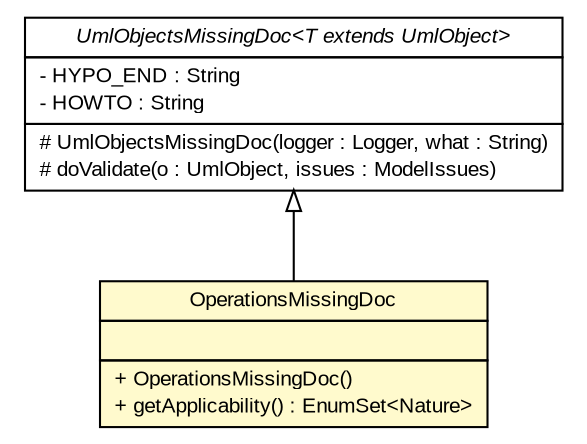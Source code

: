 #!/usr/local/bin/dot
#
# Class diagram 
# Generated by UMLGraph version R5_6_6-6-g3bdff0 (http://www.umlgraph.org/)
#

digraph G {
	edge [fontname="arial",fontsize=10,labelfontname="arial",labelfontsize=10];
	node [fontname="arial",fontsize=10,shape=plaintext];
	nodesep=0.25;
	ranksep=0.5;
	// org.tanjakostic.jcleancim.validation.OperationValidator.OperationsMissingDoc
	c145779 [label=<<table title="org.tanjakostic.jcleancim.validation.OperationValidator.OperationsMissingDoc" border="0" cellborder="1" cellspacing="0" cellpadding="2" port="p" bgcolor="lemonChiffon" href="./OperationValidator.OperationsMissingDoc.html">
		<tr><td><table border="0" cellspacing="0" cellpadding="1">
<tr><td align="center" balign="center"> OperationsMissingDoc </td></tr>
		</table></td></tr>
		<tr><td><table border="0" cellspacing="0" cellpadding="1">
<tr><td align="left" balign="left">  </td></tr>
		</table></td></tr>
		<tr><td><table border="0" cellspacing="0" cellpadding="1">
<tr><td align="left" balign="left"> + OperationsMissingDoc() </td></tr>
<tr><td align="left" balign="left"> + getApplicability() : EnumSet&lt;Nature&gt; </td></tr>
		</table></td></tr>
		</table>>, URL="./OperationValidator.OperationsMissingDoc.html", fontname="arial", fontcolor="black", fontsize=10.0];
	// org.tanjakostic.jcleancim.validation.AbstractRule.UmlObjectsMissingDoc<T extends org.tanjakostic.jcleancim.model.UmlObject>
	c145919 [label=<<table title="org.tanjakostic.jcleancim.validation.AbstractRule.UmlObjectsMissingDoc" border="0" cellborder="1" cellspacing="0" cellpadding="2" port="p" href="./AbstractRule.UmlObjectsMissingDoc.html">
		<tr><td><table border="0" cellspacing="0" cellpadding="1">
<tr><td align="center" balign="center"><font face="Arial Italic"> UmlObjectsMissingDoc&lt;T extends UmlObject&gt; </font></td></tr>
		</table></td></tr>
		<tr><td><table border="0" cellspacing="0" cellpadding="1">
<tr><td align="left" balign="left"> - HYPO_END : String </td></tr>
<tr><td align="left" balign="left"> - HOWTO : String </td></tr>
		</table></td></tr>
		<tr><td><table border="0" cellspacing="0" cellpadding="1">
<tr><td align="left" balign="left"> # UmlObjectsMissingDoc(logger : Logger, what : String) </td></tr>
<tr><td align="left" balign="left"> # doValidate(o : UmlObject, issues : ModelIssues) </td></tr>
		</table></td></tr>
		</table>>, URL="./AbstractRule.UmlObjectsMissingDoc.html", fontname="arial", fontcolor="black", fontsize=10.0];
	//org.tanjakostic.jcleancim.validation.OperationValidator.OperationsMissingDoc extends org.tanjakostic.jcleancim.validation.AbstractRule.UmlObjectsMissingDoc<org.tanjakostic.jcleancim.model.UmlOperation>
	c145919:p -> c145779:p [dir=back,arrowtail=empty];
}

